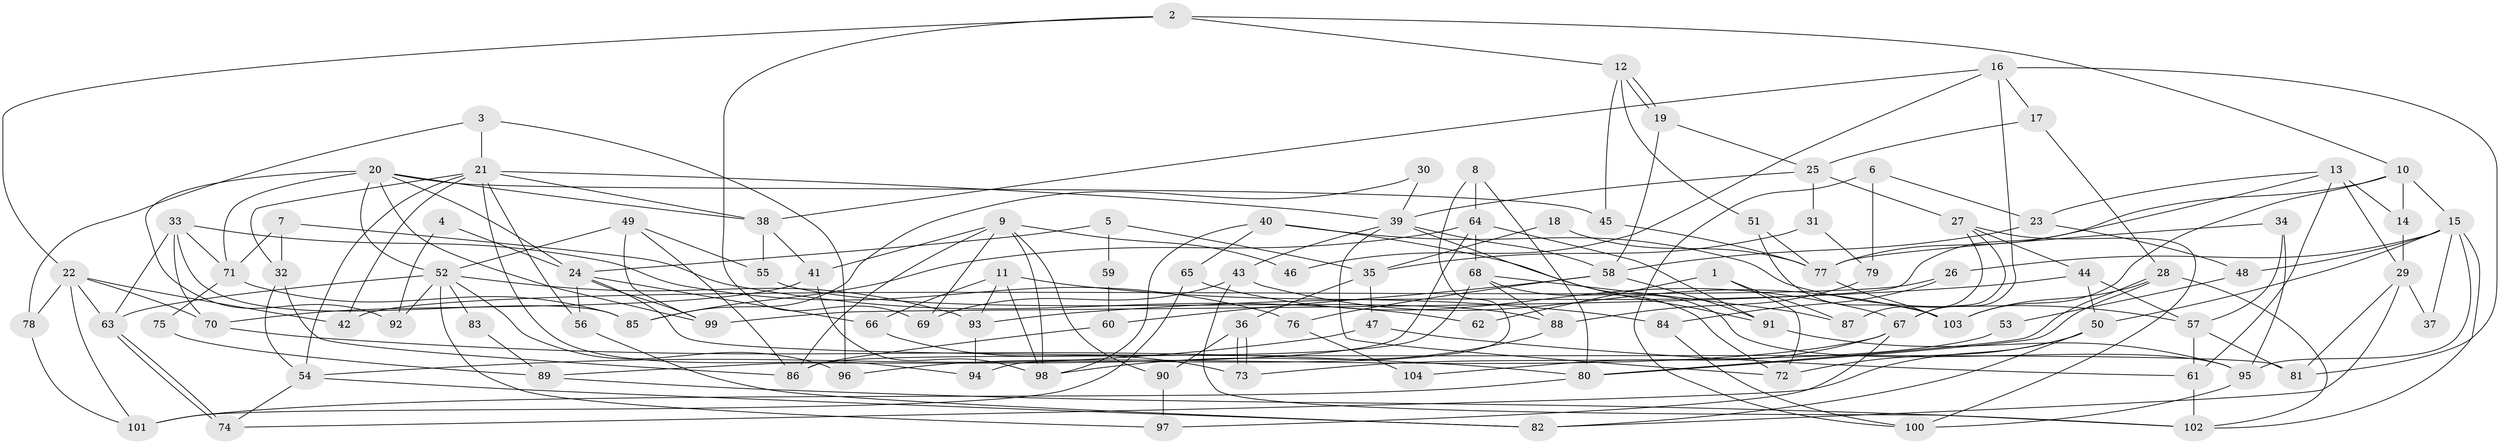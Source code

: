 // coarse degree distribution, {1: 0.0967741935483871, 4: 0.3548387096774194, 5: 0.06451612903225806, 2: 0.0967741935483871, 9: 0.03225806451612903, 3: 0.0967741935483871, 6: 0.0967741935483871, 10: 0.06451612903225806, 17: 0.03225806451612903, 8: 0.06451612903225806}
// Generated by graph-tools (version 1.1) at 2025/54/03/04/25 21:54:12]
// undirected, 104 vertices, 208 edges
graph export_dot {
graph [start="1"]
  node [color=gray90,style=filled];
  1;
  2;
  3;
  4;
  5;
  6;
  7;
  8;
  9;
  10;
  11;
  12;
  13;
  14;
  15;
  16;
  17;
  18;
  19;
  20;
  21;
  22;
  23;
  24;
  25;
  26;
  27;
  28;
  29;
  30;
  31;
  32;
  33;
  34;
  35;
  36;
  37;
  38;
  39;
  40;
  41;
  42;
  43;
  44;
  45;
  46;
  47;
  48;
  49;
  50;
  51;
  52;
  53;
  54;
  55;
  56;
  57;
  58;
  59;
  60;
  61;
  62;
  63;
  64;
  65;
  66;
  67;
  68;
  69;
  70;
  71;
  72;
  73;
  74;
  75;
  76;
  77;
  78;
  79;
  80;
  81;
  82;
  83;
  84;
  85;
  86;
  87;
  88;
  89;
  90;
  91;
  92;
  93;
  94;
  95;
  96;
  97;
  98;
  99;
  100;
  101;
  102;
  103;
  104;
  1 -- 87;
  1 -- 72;
  1 -- 62;
  2 -- 69;
  2 -- 22;
  2 -- 10;
  2 -- 12;
  3 -- 96;
  3 -- 21;
  3 -- 78;
  4 -- 24;
  4 -- 92;
  5 -- 35;
  5 -- 24;
  5 -- 59;
  6 -- 100;
  6 -- 23;
  6 -- 79;
  7 -- 71;
  7 -- 32;
  7 -- 62;
  8 -- 64;
  8 -- 80;
  8 -- 94;
  9 -- 90;
  9 -- 86;
  9 -- 41;
  9 -- 46;
  9 -- 69;
  9 -- 98;
  10 -- 103;
  10 -- 14;
  10 -- 15;
  10 -- 77;
  11 -- 93;
  11 -- 98;
  11 -- 66;
  11 -- 84;
  12 -- 19;
  12 -- 19;
  12 -- 45;
  12 -- 51;
  13 -- 99;
  13 -- 61;
  13 -- 14;
  13 -- 23;
  13 -- 29;
  14 -- 29;
  15 -- 50;
  15 -- 26;
  15 -- 37;
  15 -- 48;
  15 -- 95;
  15 -- 102;
  16 -- 38;
  16 -- 17;
  16 -- 46;
  16 -- 67;
  16 -- 81;
  17 -- 25;
  17 -- 28;
  18 -- 35;
  18 -- 77;
  19 -- 58;
  19 -- 25;
  20 -- 24;
  20 -- 45;
  20 -- 38;
  20 -- 52;
  20 -- 71;
  20 -- 92;
  20 -- 99;
  21 -- 39;
  21 -- 56;
  21 -- 32;
  21 -- 38;
  21 -- 42;
  21 -- 54;
  21 -- 94;
  22 -- 42;
  22 -- 70;
  22 -- 63;
  22 -- 78;
  22 -- 101;
  23 -- 58;
  23 -- 48;
  24 -- 99;
  24 -- 81;
  24 -- 56;
  24 -- 66;
  25 -- 39;
  25 -- 27;
  25 -- 31;
  26 -- 84;
  26 -- 42;
  27 -- 44;
  27 -- 67;
  27 -- 87;
  27 -- 100;
  28 -- 102;
  28 -- 80;
  28 -- 80;
  28 -- 103;
  29 -- 37;
  29 -- 81;
  29 -- 82;
  30 -- 85;
  30 -- 39;
  31 -- 79;
  31 -- 35;
  32 -- 54;
  32 -- 86;
  33 -- 63;
  33 -- 70;
  33 -- 71;
  33 -- 76;
  33 -- 85;
  34 -- 57;
  34 -- 77;
  34 -- 95;
  35 -- 47;
  35 -- 36;
  36 -- 73;
  36 -- 73;
  36 -- 90;
  38 -- 41;
  38 -- 55;
  39 -- 72;
  39 -- 95;
  39 -- 43;
  39 -- 58;
  40 -- 65;
  40 -- 98;
  40 -- 57;
  40 -- 91;
  41 -- 70;
  41 -- 98;
  43 -- 103;
  43 -- 69;
  43 -- 102;
  44 -- 93;
  44 -- 57;
  44 -- 50;
  45 -- 77;
  47 -- 61;
  47 -- 54;
  48 -- 53;
  49 -- 86;
  49 -- 52;
  49 -- 55;
  49 -- 99;
  50 -- 74;
  50 -- 72;
  50 -- 82;
  51 -- 77;
  51 -- 103;
  52 -- 63;
  52 -- 83;
  52 -- 92;
  52 -- 93;
  52 -- 96;
  52 -- 97;
  53 -- 73;
  54 -- 82;
  54 -- 74;
  55 -- 88;
  56 -- 82;
  57 -- 81;
  57 -- 61;
  58 -- 91;
  58 -- 60;
  58 -- 76;
  59 -- 60;
  60 -- 86;
  61 -- 102;
  63 -- 74;
  63 -- 74;
  64 -- 91;
  64 -- 85;
  64 -- 68;
  64 -- 89;
  65 -- 67;
  65 -- 101;
  66 -- 73;
  67 -- 96;
  67 -- 97;
  67 -- 104;
  68 -- 88;
  68 -- 72;
  68 -- 86;
  68 -- 87;
  70 -- 80;
  71 -- 75;
  71 -- 85;
  75 -- 89;
  76 -- 104;
  77 -- 103;
  78 -- 101;
  79 -- 88;
  80 -- 101;
  83 -- 89;
  84 -- 100;
  88 -- 98;
  89 -- 102;
  90 -- 97;
  91 -- 95;
  93 -- 94;
  95 -- 100;
}
